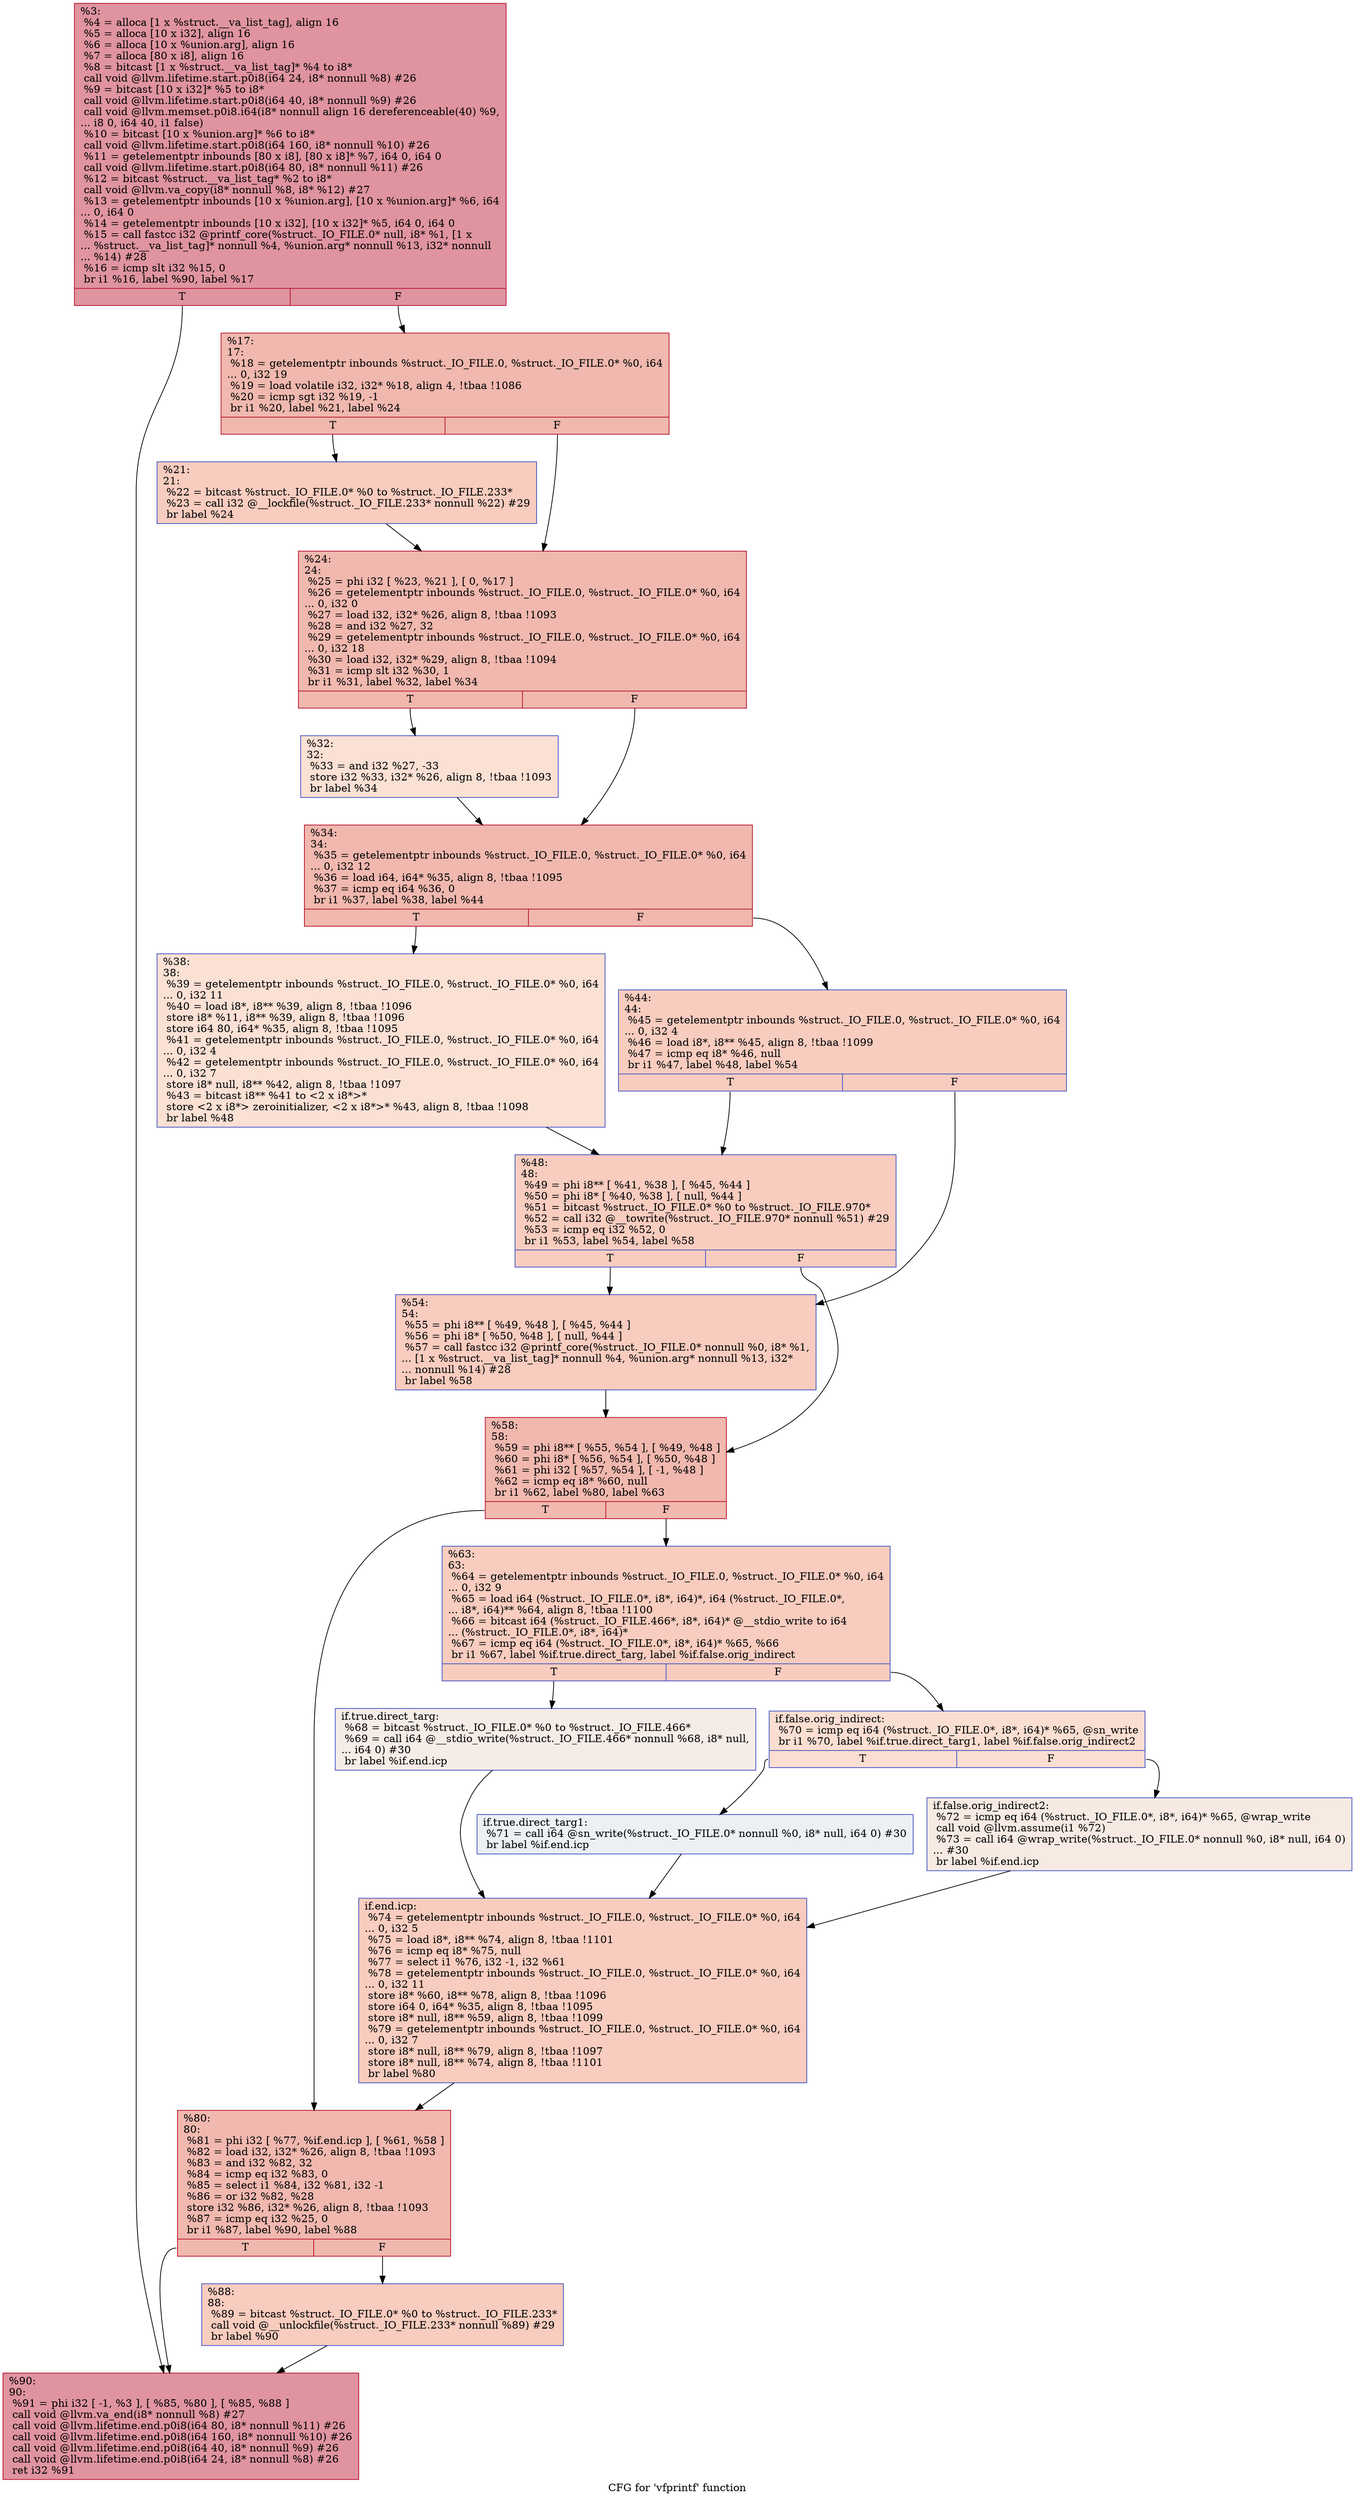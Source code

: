 digraph "CFG for 'vfprintf' function" {
	label="CFG for 'vfprintf' function";

	Node0x163e850 [shape=record,color="#b70d28ff", style=filled, fillcolor="#b70d2870",label="{%3:\l  %4 = alloca [1 x %struct.__va_list_tag], align 16\l  %5 = alloca [10 x i32], align 16\l  %6 = alloca [10 x %union.arg], align 16\l  %7 = alloca [80 x i8], align 16\l  %8 = bitcast [1 x %struct.__va_list_tag]* %4 to i8*\l  call void @llvm.lifetime.start.p0i8(i64 24, i8* nonnull %8) #26\l  %9 = bitcast [10 x i32]* %5 to i8*\l  call void @llvm.lifetime.start.p0i8(i64 40, i8* nonnull %9) #26\l  call void @llvm.memset.p0i8.i64(i8* nonnull align 16 dereferenceable(40) %9,\l... i8 0, i64 40, i1 false)\l  %10 = bitcast [10 x %union.arg]* %6 to i8*\l  call void @llvm.lifetime.start.p0i8(i64 160, i8* nonnull %10) #26\l  %11 = getelementptr inbounds [80 x i8], [80 x i8]* %7, i64 0, i64 0\l  call void @llvm.lifetime.start.p0i8(i64 80, i8* nonnull %11) #26\l  %12 = bitcast %struct.__va_list_tag* %2 to i8*\l  call void @llvm.va_copy(i8* nonnull %8, i8* %12) #27\l  %13 = getelementptr inbounds [10 x %union.arg], [10 x %union.arg]* %6, i64\l... 0, i64 0\l  %14 = getelementptr inbounds [10 x i32], [10 x i32]* %5, i64 0, i64 0\l  %15 = call fastcc i32 @printf_core(%struct._IO_FILE.0* null, i8* %1, [1 x\l... %struct.__va_list_tag]* nonnull %4, %union.arg* nonnull %13, i32* nonnull\l... %14) #28\l  %16 = icmp slt i32 %15, 0\l  br i1 %16, label %90, label %17\l|{<s0>T|<s1>F}}"];
	Node0x163e850:s0 -> Node0x163f0a0;
	Node0x163e850:s1 -> Node0x163eb00;
	Node0x163eb00 [shape=record,color="#b70d28ff", style=filled, fillcolor="#dc5d4a70",label="{%17:\l17:                                               \l  %18 = getelementptr inbounds %struct._IO_FILE.0, %struct._IO_FILE.0* %0, i64\l... 0, i32 19\l  %19 = load volatile i32, i32* %18, align 4, !tbaa !1086\l  %20 = icmp sgt i32 %19, -1\l  br i1 %20, label %21, label %24\l|{<s0>T|<s1>F}}"];
	Node0x163eb00:s0 -> Node0x163eb50;
	Node0x163eb00:s1 -> Node0x163eba0;
	Node0x163eb50 [shape=record,color="#3d50c3ff", style=filled, fillcolor="#f08b6e70",label="{%21:\l21:                                               \l  %22 = bitcast %struct._IO_FILE.0* %0 to %struct._IO_FILE.233*\l  %23 = call i32 @__lockfile(%struct._IO_FILE.233* nonnull %22) #29\l  br label %24\l}"];
	Node0x163eb50 -> Node0x163eba0;
	Node0x163eba0 [shape=record,color="#b70d28ff", style=filled, fillcolor="#dc5d4a70",label="{%24:\l24:                                               \l  %25 = phi i32 [ %23, %21 ], [ 0, %17 ]\l  %26 = getelementptr inbounds %struct._IO_FILE.0, %struct._IO_FILE.0* %0, i64\l... 0, i32 0\l  %27 = load i32, i32* %26, align 8, !tbaa !1093\l  %28 = and i32 %27, 32\l  %29 = getelementptr inbounds %struct._IO_FILE.0, %struct._IO_FILE.0* %0, i64\l... 0, i32 18\l  %30 = load i32, i32* %29, align 8, !tbaa !1094\l  %31 = icmp slt i32 %30, 1\l  br i1 %31, label %32, label %34\l|{<s0>T|<s1>F}}"];
	Node0x163eba0:s0 -> Node0x163ebf0;
	Node0x163eba0:s1 -> Node0x163ec40;
	Node0x163ebf0 [shape=record,color="#3d50c3ff", style=filled, fillcolor="#f7b99e70",label="{%32:\l32:                                               \l  %33 = and i32 %27, -33\l  store i32 %33, i32* %26, align 8, !tbaa !1093\l  br label %34\l}"];
	Node0x163ebf0 -> Node0x163ec40;
	Node0x163ec40 [shape=record,color="#b70d28ff", style=filled, fillcolor="#dc5d4a70",label="{%34:\l34:                                               \l  %35 = getelementptr inbounds %struct._IO_FILE.0, %struct._IO_FILE.0* %0, i64\l... 0, i32 12\l  %36 = load i64, i64* %35, align 8, !tbaa !1095\l  %37 = icmp eq i64 %36, 0\l  br i1 %37, label %38, label %44\l|{<s0>T|<s1>F}}"];
	Node0x163ec40:s0 -> Node0x163ec90;
	Node0x163ec40:s1 -> Node0x163ece0;
	Node0x163ec90 [shape=record,color="#3d50c3ff", style=filled, fillcolor="#f7b99e70",label="{%38:\l38:                                               \l  %39 = getelementptr inbounds %struct._IO_FILE.0, %struct._IO_FILE.0* %0, i64\l... 0, i32 11\l  %40 = load i8*, i8** %39, align 8, !tbaa !1096\l  store i8* %11, i8** %39, align 8, !tbaa !1096\l  store i64 80, i64* %35, align 8, !tbaa !1095\l  %41 = getelementptr inbounds %struct._IO_FILE.0, %struct._IO_FILE.0* %0, i64\l... 0, i32 4\l  %42 = getelementptr inbounds %struct._IO_FILE.0, %struct._IO_FILE.0* %0, i64\l... 0, i32 7\l  store i8* null, i8** %42, align 8, !tbaa !1097\l  %43 = bitcast i8** %41 to \<2 x i8*\>*\l  store \<2 x i8*\> zeroinitializer, \<2 x i8*\>* %43, align 8, !tbaa !1098\l  br label %48\l}"];
	Node0x163ec90 -> Node0x163ed30;
	Node0x163ece0 [shape=record,color="#3d50c3ff", style=filled, fillcolor="#f08b6e70",label="{%44:\l44:                                               \l  %45 = getelementptr inbounds %struct._IO_FILE.0, %struct._IO_FILE.0* %0, i64\l... 0, i32 4\l  %46 = load i8*, i8** %45, align 8, !tbaa !1099\l  %47 = icmp eq i8* %46, null\l  br i1 %47, label %48, label %54\l|{<s0>T|<s1>F}}"];
	Node0x163ece0:s0 -> Node0x163ed30;
	Node0x163ece0:s1 -> Node0x163ed80;
	Node0x163ed30 [shape=record,color="#3d50c3ff", style=filled, fillcolor="#f08b6e70",label="{%48:\l48:                                               \l  %49 = phi i8** [ %41, %38 ], [ %45, %44 ]\l  %50 = phi i8* [ %40, %38 ], [ null, %44 ]\l  %51 = bitcast %struct._IO_FILE.0* %0 to %struct._IO_FILE.970*\l  %52 = call i32 @__towrite(%struct._IO_FILE.970* nonnull %51) #29\l  %53 = icmp eq i32 %52, 0\l  br i1 %53, label %54, label %58\l|{<s0>T|<s1>F}}"];
	Node0x163ed30:s0 -> Node0x163ed80;
	Node0x163ed30:s1 -> Node0x163edd0;
	Node0x163ed80 [shape=record,color="#3d50c3ff", style=filled, fillcolor="#f08b6e70",label="{%54:\l54:                                               \l  %55 = phi i8** [ %49, %48 ], [ %45, %44 ]\l  %56 = phi i8* [ %50, %48 ], [ null, %44 ]\l  %57 = call fastcc i32 @printf_core(%struct._IO_FILE.0* nonnull %0, i8* %1,\l... [1 x %struct.__va_list_tag]* nonnull %4, %union.arg* nonnull %13, i32*\l... nonnull %14) #28\l  br label %58\l}"];
	Node0x163ed80 -> Node0x163edd0;
	Node0x163edd0 [shape=record,color="#b70d28ff", style=filled, fillcolor="#dc5d4a70",label="{%58:\l58:                                               \l  %59 = phi i8** [ %55, %54 ], [ %49, %48 ]\l  %60 = phi i8* [ %56, %54 ], [ %50, %48 ]\l  %61 = phi i32 [ %57, %54 ], [ -1, %48 ]\l  %62 = icmp eq i8* %60, null\l  br i1 %62, label %80, label %63\l|{<s0>T|<s1>F}}"];
	Node0x163edd0:s0 -> Node0x163f000;
	Node0x163edd0:s1 -> Node0x163ee20;
	Node0x163ee20 [shape=record,color="#3d50c3ff", style=filled, fillcolor="#f08b6e70",label="{%63:\l63:                                               \l  %64 = getelementptr inbounds %struct._IO_FILE.0, %struct._IO_FILE.0* %0, i64\l... 0, i32 9\l  %65 = load i64 (%struct._IO_FILE.0*, i8*, i64)*, i64 (%struct._IO_FILE.0*,\l... i8*, i64)** %64, align 8, !tbaa !1100\l  %66 = bitcast i64 (%struct._IO_FILE.466*, i8*, i64)* @__stdio_write to i64\l... (%struct._IO_FILE.0*, i8*, i64)*\l  %67 = icmp eq i64 (%struct._IO_FILE.0*, i8*, i64)* %65, %66\l  br i1 %67, label %if.true.direct_targ, label %if.false.orig_indirect\l|{<s0>T|<s1>F}}"];
	Node0x163ee20:s0 -> Node0x163ee70;
	Node0x163ee20:s1 -> Node0x163eec0;
	Node0x163ee70 [shape=record,color="#3d50c3ff", style=filled, fillcolor="#ead5c970",label="{if.true.direct_targ:                              \l  %68 = bitcast %struct._IO_FILE.0* %0 to %struct._IO_FILE.466*\l  %69 = call i64 @__stdio_write(%struct._IO_FILE.466* nonnull %68, i8* null,\l... i64 0) #30\l  br label %if.end.icp\l}"];
	Node0x163ee70 -> Node0x163efb0;
	Node0x163eec0 [shape=record,color="#3d50c3ff", style=filled, fillcolor="#f7b59970",label="{if.false.orig_indirect:                           \l  %70 = icmp eq i64 (%struct._IO_FILE.0*, i8*, i64)* %65, @sn_write\l  br i1 %70, label %if.true.direct_targ1, label %if.false.orig_indirect2\l|{<s0>T|<s1>F}}"];
	Node0x163eec0:s0 -> Node0x163ef10;
	Node0x163eec0:s1 -> Node0x163ef60;
	Node0x163ef10 [shape=record,color="#3d50c3ff", style=filled, fillcolor="#d4dbe670",label="{if.true.direct_targ1:                             \l  %71 = call i64 @sn_write(%struct._IO_FILE.0* nonnull %0, i8* null, i64 0) #30\l  br label %if.end.icp\l}"];
	Node0x163ef10 -> Node0x163efb0;
	Node0x163ef60 [shape=record,color="#3d50c3ff", style=filled, fillcolor="#eed0c070",label="{if.false.orig_indirect2:                          \l  %72 = icmp eq i64 (%struct._IO_FILE.0*, i8*, i64)* %65, @wrap_write\l  call void @llvm.assume(i1 %72)\l  %73 = call i64 @wrap_write(%struct._IO_FILE.0* nonnull %0, i8* null, i64 0)\l... #30\l  br label %if.end.icp\l}"];
	Node0x163ef60 -> Node0x163efb0;
	Node0x163efb0 [shape=record,color="#3d50c3ff", style=filled, fillcolor="#f08b6e70",label="{if.end.icp:                                       \l  %74 = getelementptr inbounds %struct._IO_FILE.0, %struct._IO_FILE.0* %0, i64\l... 0, i32 5\l  %75 = load i8*, i8** %74, align 8, !tbaa !1101\l  %76 = icmp eq i8* %75, null\l  %77 = select i1 %76, i32 -1, i32 %61\l  %78 = getelementptr inbounds %struct._IO_FILE.0, %struct._IO_FILE.0* %0, i64\l... 0, i32 11\l  store i8* %60, i8** %78, align 8, !tbaa !1096\l  store i64 0, i64* %35, align 8, !tbaa !1095\l  store i8* null, i8** %59, align 8, !tbaa !1099\l  %79 = getelementptr inbounds %struct._IO_FILE.0, %struct._IO_FILE.0* %0, i64\l... 0, i32 7\l  store i8* null, i8** %79, align 8, !tbaa !1097\l  store i8* null, i8** %74, align 8, !tbaa !1101\l  br label %80\l}"];
	Node0x163efb0 -> Node0x163f000;
	Node0x163f000 [shape=record,color="#b70d28ff", style=filled, fillcolor="#dc5d4a70",label="{%80:\l80:                                               \l  %81 = phi i32 [ %77, %if.end.icp ], [ %61, %58 ]\l  %82 = load i32, i32* %26, align 8, !tbaa !1093\l  %83 = and i32 %82, 32\l  %84 = icmp eq i32 %83, 0\l  %85 = select i1 %84, i32 %81, i32 -1\l  %86 = or i32 %82, %28\l  store i32 %86, i32* %26, align 8, !tbaa !1093\l  %87 = icmp eq i32 %25, 0\l  br i1 %87, label %90, label %88\l|{<s0>T|<s1>F}}"];
	Node0x163f000:s0 -> Node0x163f0a0;
	Node0x163f000:s1 -> Node0x163f050;
	Node0x163f050 [shape=record,color="#3d50c3ff", style=filled, fillcolor="#f08b6e70",label="{%88:\l88:                                               \l  %89 = bitcast %struct._IO_FILE.0* %0 to %struct._IO_FILE.233*\l  call void @__unlockfile(%struct._IO_FILE.233* nonnull %89) #29\l  br label %90\l}"];
	Node0x163f050 -> Node0x163f0a0;
	Node0x163f0a0 [shape=record,color="#b70d28ff", style=filled, fillcolor="#b70d2870",label="{%90:\l90:                                               \l  %91 = phi i32 [ -1, %3 ], [ %85, %80 ], [ %85, %88 ]\l  call void @llvm.va_end(i8* nonnull %8) #27\l  call void @llvm.lifetime.end.p0i8(i64 80, i8* nonnull %11) #26\l  call void @llvm.lifetime.end.p0i8(i64 160, i8* nonnull %10) #26\l  call void @llvm.lifetime.end.p0i8(i64 40, i8* nonnull %9) #26\l  call void @llvm.lifetime.end.p0i8(i64 24, i8* nonnull %8) #26\l  ret i32 %91\l}"];
}
